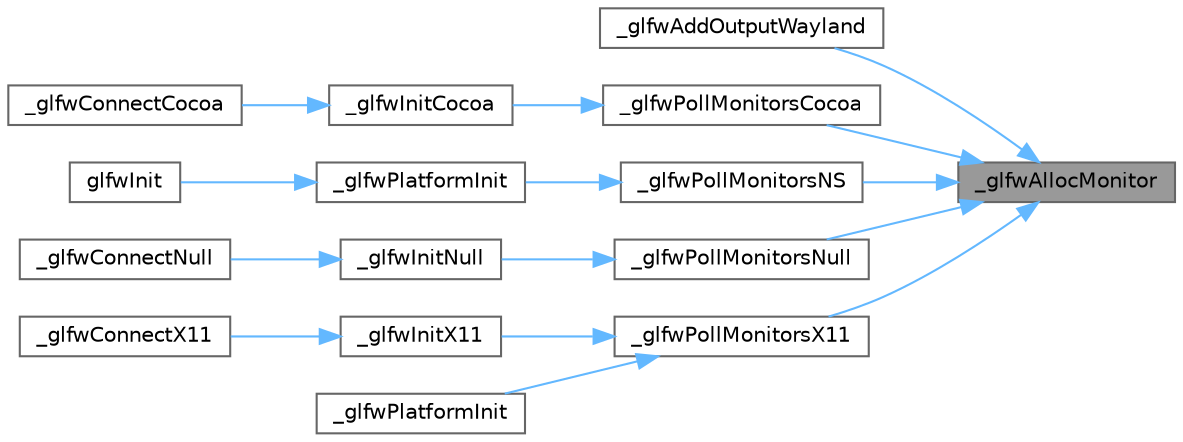 digraph "_glfwAllocMonitor"
{
 // LATEX_PDF_SIZE
  bgcolor="transparent";
  edge [fontname=Helvetica,fontsize=10,labelfontname=Helvetica,labelfontsize=10];
  node [fontname=Helvetica,fontsize=10,shape=box,height=0.2,width=0.4];
  rankdir="RL";
  Node1 [id="Node000001",label="_glfwAllocMonitor",height=0.2,width=0.4,color="gray40", fillcolor="grey60", style="filled", fontcolor="black",tooltip=" "];
  Node1 -> Node2 [id="edge29_Node000001_Node000002",dir="back",color="steelblue1",style="solid",tooltip=" "];
  Node2 [id="Node000002",label="_glfwAddOutputWayland",height=0.2,width=0.4,color="grey40", fillcolor="white", style="filled",URL="$_classes_2lib_2external_2glfw_2src_2wl__monitor_8c.html#a4061b6ec759c796455591e25a0de8c4b",tooltip=" "];
  Node1 -> Node3 [id="edge30_Node000001_Node000003",dir="back",color="steelblue1",style="solid",tooltip=" "];
  Node3 [id="Node000003",label="_glfwPollMonitorsCocoa",height=0.2,width=0.4,color="grey40", fillcolor="white", style="filled",URL="$_classes_2lib_2external_2glfw_2src_2cocoa__monitor_8m.html#a4993d8c0eef61c250c0d4c18a3d86a64",tooltip=" "];
  Node3 -> Node4 [id="edge31_Node000003_Node000004",dir="back",color="steelblue1",style="solid",tooltip=" "];
  Node4 [id="Node000004",label="_glfwInitCocoa",height=0.2,width=0.4,color="grey40", fillcolor="white", style="filled",URL="$_classes_2lib_2external_2glfw_2src_2cocoa__init_8m.html#a885d16bf2cdbffb8b7e8c96158a574e0",tooltip=" "];
  Node4 -> Node5 [id="edge32_Node000004_Node000005",dir="back",color="steelblue1",style="solid",tooltip=" "];
  Node5 [id="Node000005",label="_glfwConnectCocoa",height=0.2,width=0.4,color="grey40", fillcolor="white", style="filled",URL="$_classes_2lib_2external_2glfw_2src_2cocoa__init_8m.html#ae2c18e6b1b4087349db05fc416f94d77",tooltip=" "];
  Node1 -> Node6 [id="edge33_Node000001_Node000006",dir="back",color="steelblue1",style="solid",tooltip=" "];
  Node6 [id="Node000006",label="_glfwPollMonitorsNS",height=0.2,width=0.4,color="grey40", fillcolor="white", style="filled",URL="$_classes_2lib_2raylib_2src_2external_2glfw_2src_2cocoa__monitor_8m.html#af80ef4003623e26e842c72c6fc5666ae",tooltip=" "];
  Node6 -> Node7 [id="edge34_Node000006_Node000007",dir="back",color="steelblue1",style="solid",tooltip=" "];
  Node7 [id="Node000007",label="_glfwPlatformInit",height=0.2,width=0.4,color="grey40", fillcolor="white", style="filled",URL="$_classes_2lib_2raylib_2src_2external_2glfw_2src_2cocoa__init_8m.html#aaed0c9f6d4944cc993516fa1fe112101",tooltip=" "];
  Node7 -> Node8 [id="edge35_Node000007_Node000008",dir="back",color="steelblue1",style="solid",tooltip=" "];
  Node8 [id="Node000008",label="glfwInit",height=0.2,width=0.4,color="grey40", fillcolor="white", style="filled",URL="$group__init.html#gab41771f0215a2e0afb4cf1cf98082d40",tooltip="Initializes the GLFW library."];
  Node1 -> Node9 [id="edge36_Node000001_Node000009",dir="back",color="steelblue1",style="solid",tooltip=" "];
  Node9 [id="Node000009",label="_glfwPollMonitorsNull",height=0.2,width=0.4,color="grey40", fillcolor="white", style="filled",URL="$_classes_2lib_2external_2glfw_2src_2null__monitor_8c.html#a339d261e3d07b4c45c393dfd4452908b",tooltip=" "];
  Node9 -> Node10 [id="edge37_Node000009_Node000010",dir="back",color="steelblue1",style="solid",tooltip=" "];
  Node10 [id="Node000010",label="_glfwInitNull",height=0.2,width=0.4,color="grey40", fillcolor="white", style="filled",URL="$_classes_2lib_2external_2glfw_2src_2null__init_8c.html#af2ca81ee74e52bdd486f6225e971e1c2",tooltip=" "];
  Node10 -> Node11 [id="edge38_Node000010_Node000011",dir="back",color="steelblue1",style="solid",tooltip=" "];
  Node11 [id="Node000011",label="_glfwConnectNull",height=0.2,width=0.4,color="grey40", fillcolor="white", style="filled",URL="$_classes_2lib_2external_2glfw_2src_2null__init_8c.html#ab1d5e6831b39be2c5c38a03e6c2d0b86",tooltip=" "];
  Node1 -> Node12 [id="edge39_Node000001_Node000012",dir="back",color="steelblue1",style="solid",tooltip=" "];
  Node12 [id="Node000012",label="_glfwPollMonitorsX11",height=0.2,width=0.4,color="grey40", fillcolor="white", style="filled",URL="$_classes_2lib_2external_2glfw_2src_2x11__monitor_8c.html#ade7b239b6691fb34b66f3022ad97949d",tooltip=" "];
  Node12 -> Node13 [id="edge40_Node000012_Node000013",dir="back",color="steelblue1",style="solid",tooltip=" "];
  Node13 [id="Node000013",label="_glfwInitX11",height=0.2,width=0.4,color="grey40", fillcolor="white", style="filled",URL="$_classes_2lib_2external_2glfw_2src_2x11__init_8c.html#af20065dc55a35809e4ba688ec0142ada",tooltip=" "];
  Node13 -> Node14 [id="edge41_Node000013_Node000014",dir="back",color="steelblue1",style="solid",tooltip=" "];
  Node14 [id="Node000014",label="_glfwConnectX11",height=0.2,width=0.4,color="grey40", fillcolor="white", style="filled",URL="$_classes_2lib_2external_2glfw_2src_2x11__init_8c.html#a3ef34494ec1a6b49e24c3139b0bbdb56",tooltip=" "];
  Node12 -> Node15 [id="edge42_Node000012_Node000015",dir="back",color="steelblue1",style="solid",tooltip=" "];
  Node15 [id="Node000015",label="_glfwPlatformInit",height=0.2,width=0.4,color="grey40", fillcolor="white", style="filled",URL="$_classes_2lib_2raylib_2src_2external_2glfw_2src_2x11__init_8c.html#aaed0c9f6d4944cc993516fa1fe112101",tooltip=" "];
}
